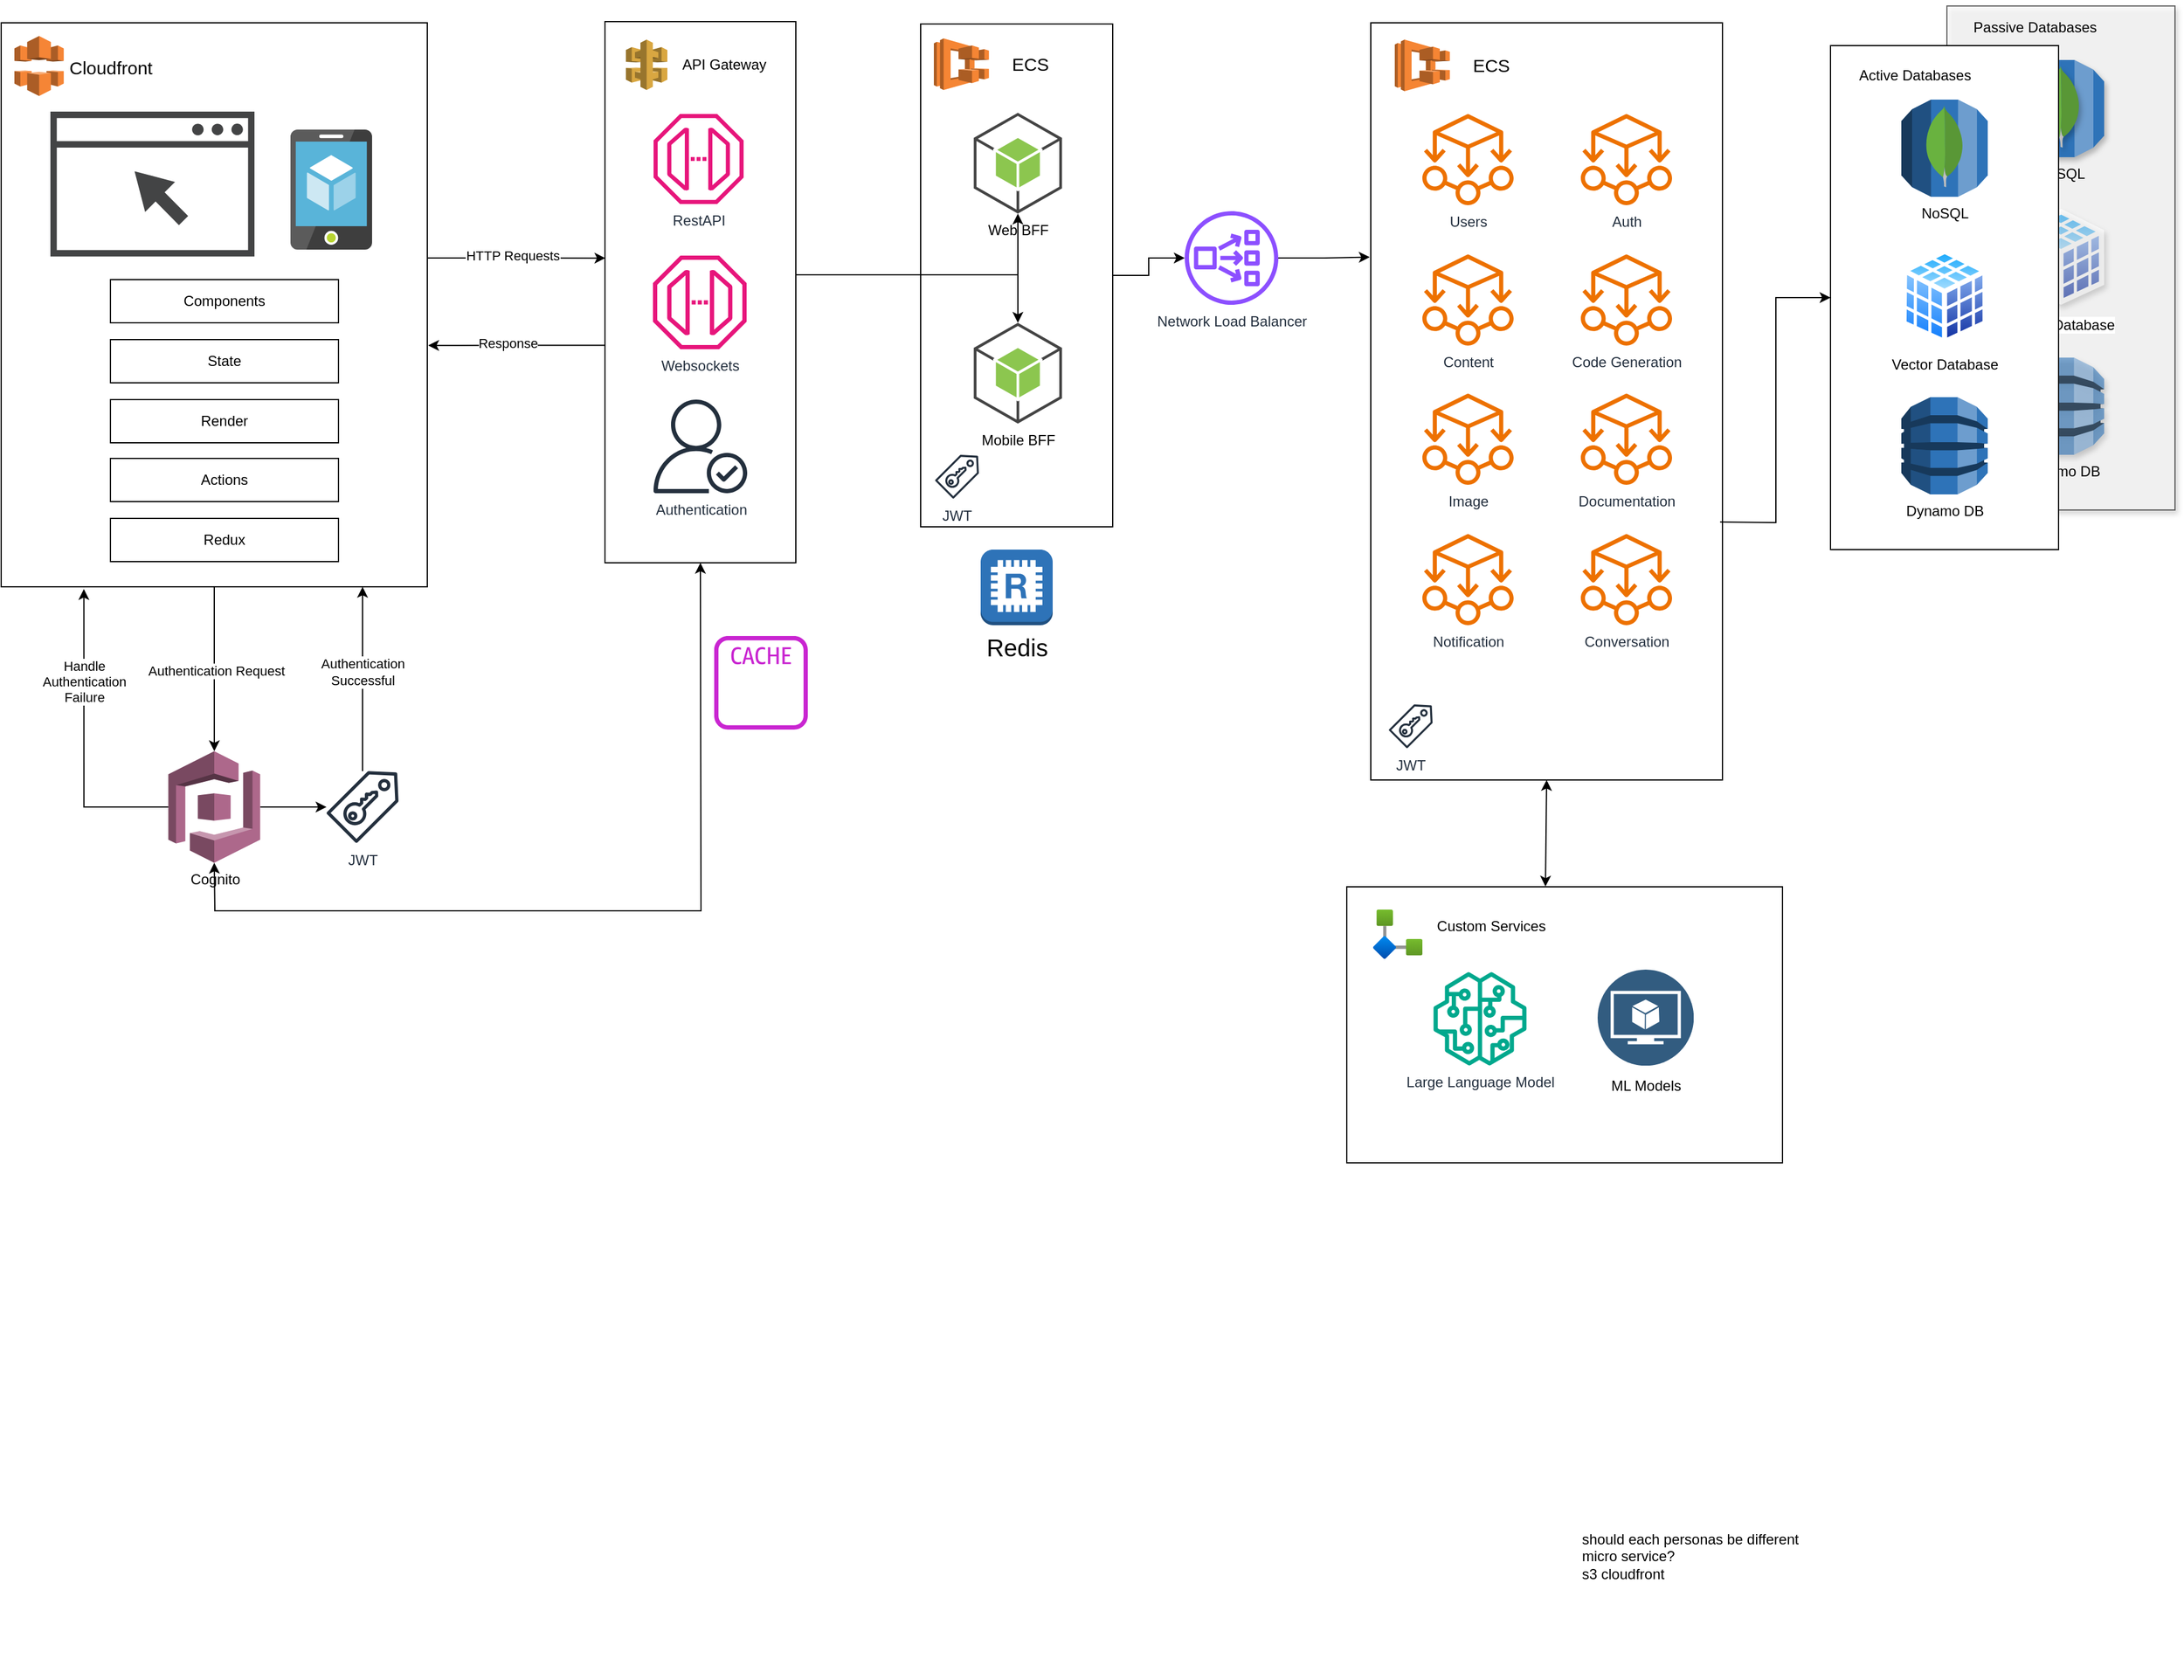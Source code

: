 <mxfile version="24.7.8">
  <diagram name="Page-1" id="gGFVpbLSIsGEdfFBn-lv">
    <mxGraphModel dx="3240" dy="2397" grid="1" gridSize="10" guides="1" tooltips="1" connect="1" arrows="1" fold="1" page="1" pageScale="1" pageWidth="850" pageHeight="1100" math="0" shadow="0">
      <root>
        <mxCell id="0" />
        <mxCell id="1" parent="0" />
        <mxCell id="NHpUfAzNajNmZHurvh5s-81" value="" style="rounded=0;whiteSpace=wrap;html=1;" vertex="1" parent="1">
          <mxGeometry x="857" y="720" width="363" height="230" as="geometry" />
        </mxCell>
        <mxCell id="NHpUfAzNajNmZHurvh5s-52" value="" style="rounded=0;whiteSpace=wrap;html=1;" vertex="1" parent="1">
          <mxGeometry x="877" width="293" height="631" as="geometry" />
        </mxCell>
        <mxCell id="NHpUfAzNajNmZHurvh5s-73" value="" style="rounded=0;whiteSpace=wrap;html=1;opacity=60;shadow=1;" vertex="1" parent="1">
          <mxGeometry x="1357" y="-14" width="190" height="420" as="geometry" />
        </mxCell>
        <mxCell id="NHpUfAzNajNmZHurvh5s-74" value="Dynamo DB" style="outlineConnect=0;dashed=0;verticalLabelPosition=bottom;verticalAlign=top;align=center;html=1;shape=mxgraph.aws3.dynamo_db;fillColor=#2E73B8;gradientColor=none;opacity=60;shadow=1;" vertex="1" parent="1">
          <mxGeometry x="1416" y="279" width="72" height="81" as="geometry" />
        </mxCell>
        <mxCell id="NHpUfAzNajNmZHurvh5s-75" value="Vector Database" style="image;aspect=fixed;perimeter=ellipsePerimeter;html=1;align=center;shadow=1;dashed=0;spacingTop=3;image=img/lib/active_directory/database_cube.svg;opacity=60;" vertex="1" parent="1">
          <mxGeometry x="1416" y="155" width="72" height="80" as="geometry" />
        </mxCell>
        <mxCell id="NHpUfAzNajNmZHurvh5s-76" value="" style="group;opacity=60;shadow=1;" vertex="1" connectable="0" parent="1">
          <mxGeometry x="1416" y="31" width="72" height="81" as="geometry" />
        </mxCell>
        <mxCell id="NHpUfAzNajNmZHurvh5s-77" value="NoSQL" style="outlineConnect=0;dashed=0;verticalLabelPosition=bottom;verticalAlign=top;align=center;html=1;shape=mxgraph.aws3.rds;fillColor=#2E73B8;gradientColor=none;shadow=1;" vertex="1" parent="NHpUfAzNajNmZHurvh5s-76">
          <mxGeometry width="72" height="81" as="geometry" />
        </mxCell>
        <mxCell id="NHpUfAzNajNmZHurvh5s-78" value="" style="dashed=0;outlineConnect=0;html=1;align=center;labelPosition=center;verticalLabelPosition=bottom;verticalAlign=top;shape=mxgraph.weblogos.mongodb;shadow=1;" vertex="1" parent="NHpUfAzNajNmZHurvh5s-76">
          <mxGeometry x="19.75" y="5" width="32.5" height="68" as="geometry" />
        </mxCell>
        <mxCell id="NHpUfAzNajNmZHurvh5s-45" style="edgeStyle=orthogonalEdgeStyle;rounded=0;orthogonalLoop=1;jettySize=auto;html=1;" edge="1" parent="1" source="8ITqKgIltGuzllzl_BjD-4" target="p12Jo6eWq1fh49Yvfcqz-121">
          <mxGeometry relative="1" as="geometry" />
        </mxCell>
        <mxCell id="8ITqKgIltGuzllzl_BjD-4" value="" style="rounded=0;whiteSpace=wrap;html=1;" parent="1" vertex="1">
          <mxGeometry x="502" y="1" width="160" height="419" as="geometry" />
        </mxCell>
        <mxCell id="8ITqKgIltGuzllzl_BjD-5" value="&lt;font style=&quot;font-size: 12px;&quot;&gt;Web BFF&lt;/font&gt;" style="outlineConnect=0;dashed=0;verticalLabelPosition=bottom;verticalAlign=top;align=center;html=1;shape=mxgraph.aws3.android;fillColor=#8CC64F;gradientColor=none;" parent="1" vertex="1">
          <mxGeometry x="546.25" y="75" width="73.5" height="84" as="geometry" />
        </mxCell>
        <mxCell id="8ITqKgIltGuzllzl_BjD-6" value="&lt;font style=&quot;font-size: 12px;&quot;&gt;Mobile BFF&lt;/font&gt;" style="outlineConnect=0;dashed=0;verticalLabelPosition=bottom;verticalAlign=top;align=center;html=1;shape=mxgraph.aws3.android;fillColor=#8CC64F;gradientColor=none;" parent="1" vertex="1">
          <mxGeometry x="546.25" y="250" width="73.5" height="84" as="geometry" />
        </mxCell>
        <mxCell id="p12Jo6eWq1fh49Yvfcqz-7" value="" style="rounded=0;whiteSpace=wrap;html=1;" parent="1" vertex="1">
          <mxGeometry x="1260" y="19" width="190" height="420" as="geometry" />
        </mxCell>
        <mxCell id="p12Jo6eWq1fh49Yvfcqz-9" value="should each personas be different micro service?&#xa;s3 cloudfront" style="text;whiteSpace=wrap;" parent="1" vertex="1">
          <mxGeometry x="1051" y="1250" width="200" height="130" as="geometry" />
        </mxCell>
        <mxCell id="p12Jo6eWq1fh49Yvfcqz-121" value="&lt;font style=&quot;font-size: 12px;&quot;&gt;Network Load Balancer&lt;/font&gt;" style="sketch=0;outlineConnect=0;fontColor=#232F3E;gradientColor=none;fillColor=#8C4FFF;strokeColor=none;dashed=0;verticalLabelPosition=bottom;verticalAlign=top;align=center;html=1;fontSize=12;fontStyle=0;aspect=fixed;pointerEvents=1;shape=mxgraph.aws4.network_load_balancer;" parent="1" vertex="1">
          <mxGeometry x="722" y="157" width="78" height="78" as="geometry" />
        </mxCell>
        <mxCell id="p12Jo6eWq1fh49Yvfcqz-138" value="" style="group" parent="1" connectable="0" vertex="1">
          <mxGeometry x="-264" width="355" height="470" as="geometry" />
        </mxCell>
        <mxCell id="p12Jo6eWq1fh49Yvfcqz-137" value="" style="rounded=0;whiteSpace=wrap;html=1;" parent="p12Jo6eWq1fh49Yvfcqz-138" vertex="1">
          <mxGeometry width="355" height="470" as="geometry" />
        </mxCell>
        <mxCell id="8ITqKgIltGuzllzl_BjD-3" value="" style="image;sketch=0;aspect=fixed;html=1;points=[];align=center;fontSize=12;image=img/lib/mscae/App_Service_Mobile_App.svg;" parent="p12Jo6eWq1fh49Yvfcqz-138" vertex="1">
          <mxGeometry x="241" y="89" width="68" height="100" as="geometry" />
        </mxCell>
        <mxCell id="p12Jo6eWq1fh49Yvfcqz-128" value="" style="group" parent="p12Jo6eWq1fh49Yvfcqz-138" connectable="0" vertex="1">
          <mxGeometry x="41" y="74" width="170" height="130" as="geometry" />
        </mxCell>
        <mxCell id="jDRazWFaXFvEp9EL-_du-8" value="" style="sketch=0;pointerEvents=1;shadow=0;dashed=0;html=1;strokeColor=none;fillColor=#434445;aspect=fixed;labelPosition=center;verticalLabelPosition=bottom;verticalAlign=top;align=center;outlineConnect=0;shape=mxgraph.vvd.web_browser;" parent="p12Jo6eWq1fh49Yvfcqz-128" vertex="1">
          <mxGeometry width="170" height="120.701" as="geometry" />
        </mxCell>
        <mxCell id="jDRazWFaXFvEp9EL-_du-9" value="" style="shape=image;verticalLabelPosition=bottom;labelBackgroundColor=default;verticalAlign=top;aspect=fixed;imageAspect=0;image=https://upload.wikimedia.org/wikipedia/commons/thumb/e/e1/Google_Chrome_icon_%28February_2022%29.svg/1200px-Google_Chrome_icon_%28February_2022%29.svg.png;" parent="p12Jo6eWq1fh49Yvfcqz-128" vertex="1">
          <mxGeometry x="22.631" y="48.75" width="37.719" height="37.719" as="geometry" />
        </mxCell>
        <mxCell id="p12Jo6eWq1fh49Yvfcqz-129" value="" style="shape=image;html=1;verticalAlign=top;verticalLabelPosition=bottom;labelBackgroundColor=#ffffff;imageAspect=0;aspect=fixed;image=https://cdn1.iconfinder.com/data/icons/unicons-line-vol-5/24/react-128.png" parent="p12Jo6eWq1fh49Yvfcqz-138" vertex="1">
          <mxGeometry x="21" y="291" width="59" height="59" as="geometry" />
        </mxCell>
        <mxCell id="p12Jo6eWq1fh49Yvfcqz-130" value="Components" style="rounded=0;whiteSpace=wrap;html=1;" parent="p12Jo6eWq1fh49Yvfcqz-138" vertex="1">
          <mxGeometry x="91" y="214" width="190" height="36" as="geometry" />
        </mxCell>
        <mxCell id="p12Jo6eWq1fh49Yvfcqz-131" value="State" style="rounded=0;whiteSpace=wrap;html=1;" parent="p12Jo6eWq1fh49Yvfcqz-138" vertex="1">
          <mxGeometry x="91" y="264" width="190" height="36" as="geometry" />
        </mxCell>
        <mxCell id="p12Jo6eWq1fh49Yvfcqz-132" value="Render" style="rounded=0;whiteSpace=wrap;html=1;" parent="p12Jo6eWq1fh49Yvfcqz-138" vertex="1">
          <mxGeometry x="91" y="314" width="190" height="36" as="geometry" />
        </mxCell>
        <mxCell id="p12Jo6eWq1fh49Yvfcqz-133" value="Actions" style="rounded=0;whiteSpace=wrap;html=1;" parent="p12Jo6eWq1fh49Yvfcqz-138" vertex="1">
          <mxGeometry x="91" y="363" width="190" height="36" as="geometry" />
        </mxCell>
        <mxCell id="p12Jo6eWq1fh49Yvfcqz-134" value="Redux" style="rounded=0;whiteSpace=wrap;html=1;" parent="p12Jo6eWq1fh49Yvfcqz-138" vertex="1">
          <mxGeometry x="91" y="413" width="190" height="36" as="geometry" />
        </mxCell>
        <mxCell id="NHpUfAzNajNmZHurvh5s-17" value="" style="outlineConnect=0;dashed=0;verticalLabelPosition=bottom;verticalAlign=top;align=center;html=1;shape=mxgraph.aws3.cloudfront;fillColor=#F58536;gradientColor=none;" vertex="1" parent="p12Jo6eWq1fh49Yvfcqz-138">
          <mxGeometry x="11" y="11" width="41.13" height="50" as="geometry" />
        </mxCell>
        <mxCell id="p12Jo6eWq1fh49Yvfcqz-115" value="" style="rounded=0;whiteSpace=wrap;html=1;container=0;" parent="1" vertex="1">
          <mxGeometry x="239" y="-1" width="159" height="451" as="geometry" />
        </mxCell>
        <mxCell id="p12Jo6eWq1fh49Yvfcqz-117" value="&lt;font style=&quot;font-size: 12px;&quot;&gt;RestAPI&lt;/font&gt;" style="sketch=0;outlineConnect=0;fontColor=#232F3E;gradientColor=none;fillColor=#E7157B;strokeColor=none;dashed=0;verticalLabelPosition=bottom;verticalAlign=top;align=center;html=1;fontSize=12;fontStyle=0;aspect=fixed;pointerEvents=1;shape=mxgraph.aws4.endpoint;container=0;" parent="1" vertex="1">
          <mxGeometry x="279.5" y="76" width="75" height="75" as="geometry" />
        </mxCell>
        <mxCell id="p12Jo6eWq1fh49Yvfcqz-118" value="&lt;font style=&quot;font-size: 12px;&quot;&gt;Websockets&lt;/font&gt;" style="sketch=0;outlineConnect=0;fontColor=#232F3E;gradientColor=none;fillColor=#E7157B;strokeColor=none;dashed=0;verticalLabelPosition=bottom;verticalAlign=top;align=center;html=1;fontSize=12;fontStyle=0;aspect=fixed;pointerEvents=1;shape=mxgraph.aws4.endpoint;container=0;" parent="1" vertex="1">
          <mxGeometry x="279" y="194" width="78" height="78" as="geometry" />
        </mxCell>
        <mxCell id="p12Jo6eWq1fh49Yvfcqz-140" value="&lt;font style=&quot;font-size: 12px;&quot;&gt;Authentication&lt;/font&gt;" style="sketch=0;outlineConnect=0;fontColor=#232F3E;gradientColor=none;fillColor=#232F3D;strokeColor=none;dashed=0;verticalLabelPosition=bottom;verticalAlign=top;align=center;html=1;fontSize=12;fontStyle=0;aspect=fixed;pointerEvents=1;shape=mxgraph.aws4.authenticated_user;" parent="1" vertex="1">
          <mxGeometry x="279.5" y="314" width="78" height="78" as="geometry" />
        </mxCell>
        <mxCell id="p12Jo6eWq1fh49Yvfcqz-143" style="edgeStyle=orthogonalEdgeStyle;rounded=0;orthogonalLoop=1;jettySize=auto;html=1;entryX=0;entryY=0.5;entryDx=0;entryDy=0;" parent="1" target="p12Jo6eWq1fh49Yvfcqz-7" edge="1">
          <mxGeometry relative="1" as="geometry">
            <mxPoint x="1168" y="416" as="sourcePoint" />
          </mxGeometry>
        </mxCell>
        <mxCell id="p12Jo6eWq1fh49Yvfcqz-147" value="" style="sketch=0;outlineConnect=0;fontColor=#232F3E;gradientColor=none;fillColor=#C925D1;strokeColor=none;dashed=0;verticalLabelPosition=bottom;verticalAlign=top;align=center;html=1;fontSize=12;fontStyle=0;aspect=fixed;pointerEvents=1;shape=mxgraph.aws4.cache_node;" parent="1" vertex="1">
          <mxGeometry x="330" y="511" width="78" height="78" as="geometry" />
        </mxCell>
        <mxCell id="p12Jo6eWq1fh49Yvfcqz-148" value="&lt;font style=&quot;font-size: 12px;&quot;&gt;JWT&lt;/font&gt;" style="sketch=0;outlineConnect=0;fontColor=#232F3E;gradientColor=none;fillColor=#232F3D;strokeColor=none;dashed=0;verticalLabelPosition=bottom;verticalAlign=top;align=center;html=1;fontSize=12;fontStyle=0;aspect=fixed;pointerEvents=1;shape=mxgraph.aws4.saml_token;" parent="1" vertex="1">
          <mxGeometry x="7" y="623.5" width="60" height="60" as="geometry" />
        </mxCell>
        <mxCell id="p12Jo6eWq1fh49Yvfcqz-149" value="&lt;font style=&quot;font-size: 20px;&quot;&gt;Redis&lt;/font&gt;" style="outlineConnect=0;dashed=0;verticalLabelPosition=bottom;verticalAlign=top;align=center;html=1;shape=mxgraph.aws3.redis;fillColor=#2E73B8;gradientColor=none;" parent="1" vertex="1">
          <mxGeometry x="552" y="439" width="60" height="63" as="geometry" />
        </mxCell>
        <mxCell id="NHpUfAzNajNmZHurvh5s-5" style="edgeStyle=orthogonalEdgeStyle;rounded=0;orthogonalLoop=1;jettySize=auto;html=1;" edge="1" parent="1" source="NHpUfAzNajNmZHurvh5s-2" target="p12Jo6eWq1fh49Yvfcqz-148">
          <mxGeometry relative="1" as="geometry" />
        </mxCell>
        <mxCell id="NHpUfAzNajNmZHurvh5s-2" value="&lt;font style=&quot;font-size: 12px;&quot;&gt;Cognito&lt;/font&gt;" style="outlineConnect=0;dashed=0;verticalLabelPosition=bottom;verticalAlign=top;align=center;html=1;shape=mxgraph.aws3.cognito;fillColor=#AD688B;gradientColor=none;" vertex="1" parent="1">
          <mxGeometry x="-124.75" y="607" width="76.5" height="93" as="geometry" />
        </mxCell>
        <mxCell id="NHpUfAzNajNmZHurvh5s-3" style="edgeStyle=orthogonalEdgeStyle;rounded=0;orthogonalLoop=1;jettySize=auto;html=1;" edge="1" parent="1" source="p12Jo6eWq1fh49Yvfcqz-137" target="NHpUfAzNajNmZHurvh5s-2">
          <mxGeometry relative="1" as="geometry" />
        </mxCell>
        <mxCell id="NHpUfAzNajNmZHurvh5s-4" value="Authentication Request" style="edgeLabel;html=1;align=center;verticalAlign=middle;resizable=0;points=[];" vertex="1" connectable="0" parent="NHpUfAzNajNmZHurvh5s-3">
          <mxGeometry x="0.021" y="1" relative="1" as="geometry">
            <mxPoint as="offset" />
          </mxGeometry>
        </mxCell>
        <mxCell id="NHpUfAzNajNmZHurvh5s-6" style="edgeStyle=orthogonalEdgeStyle;rounded=0;orthogonalLoop=1;jettySize=auto;html=1;entryX=0.848;entryY=1;entryDx=0;entryDy=0;entryPerimeter=0;" edge="1" parent="1" source="p12Jo6eWq1fh49Yvfcqz-148" target="p12Jo6eWq1fh49Yvfcqz-137">
          <mxGeometry relative="1" as="geometry" />
        </mxCell>
        <mxCell id="NHpUfAzNajNmZHurvh5s-13" value="Authentication&lt;div&gt;Successful&lt;/div&gt;" style="edgeLabel;html=1;align=center;verticalAlign=middle;resizable=0;points=[];" vertex="1" connectable="0" parent="NHpUfAzNajNmZHurvh5s-6">
          <mxGeometry x="0.15" relative="1" as="geometry">
            <mxPoint y="6" as="offset" />
          </mxGeometry>
        </mxCell>
        <mxCell id="NHpUfAzNajNmZHurvh5s-9" style="edgeStyle=orthogonalEdgeStyle;rounded=0;orthogonalLoop=1;jettySize=auto;html=1;entryX=0.194;entryY=1.004;entryDx=0;entryDy=0;entryPerimeter=0;exitX=0;exitY=0.5;exitDx=0;exitDy=0;exitPerimeter=0;" edge="1" parent="1" source="NHpUfAzNajNmZHurvh5s-2" target="p12Jo6eWq1fh49Yvfcqz-137">
          <mxGeometry relative="1" as="geometry" />
        </mxCell>
        <mxCell id="NHpUfAzNajNmZHurvh5s-11" value="Handle&lt;div&gt;Authentication&lt;/div&gt;&lt;div&gt;Failure&lt;/div&gt;" style="edgeLabel;html=1;align=center;verticalAlign=middle;resizable=0;points=[];" vertex="1" connectable="0" parent="NHpUfAzNajNmZHurvh5s-9">
          <mxGeometry x="0.39" relative="1" as="geometry">
            <mxPoint as="offset" />
          </mxGeometry>
        </mxCell>
        <mxCell id="NHpUfAzNajNmZHurvh5s-15" value="" style="outlineConnect=0;dashed=0;verticalLabelPosition=bottom;verticalAlign=top;align=center;html=1;shape=mxgraph.aws3.api_gateway;fillColor=#D9A741;gradientColor=none;" vertex="1" parent="1">
          <mxGeometry x="256.45" y="14" width="34.55" height="42" as="geometry" />
        </mxCell>
        <mxCell id="NHpUfAzNajNmZHurvh5s-16" value="&lt;font style=&quot;font-size: 12px;&quot;&gt;API Gateway&lt;/font&gt;" style="text;html=1;align=center;verticalAlign=middle;resizable=0;points=[];autosize=1;strokeColor=none;fillColor=none;" vertex="1" parent="1">
          <mxGeometry x="293" y="20" width="90" height="30" as="geometry" />
        </mxCell>
        <mxCell id="NHpUfAzNajNmZHurvh5s-18" value="&lt;font style=&quot;font-size: 15px;&quot;&gt;Cloudfront&lt;/font&gt;" style="text;html=1;align=center;verticalAlign=middle;resizable=0;points=[];autosize=1;strokeColor=none;fillColor=none;" vertex="1" parent="1">
          <mxGeometry x="-218" y="22" width="90" height="30" as="geometry" />
        </mxCell>
        <mxCell id="NHpUfAzNajNmZHurvh5s-25" value="" style="shape=image;html=1;verticalAlign=top;verticalLabelPosition=bottom;labelBackgroundColor=#ffffff;imageAspect=0;aspect=fixed;image=https://cdn4.iconfinder.com/data/icons/picons-social/57/59-play-128.png" vertex="1" parent="1">
          <mxGeometry x="27" y="16.5" width="48" height="48" as="geometry" />
        </mxCell>
        <mxCell id="NHpUfAzNajNmZHurvh5s-26" value="" style="shape=image;html=1;verticalAlign=top;verticalLabelPosition=bottom;labelBackgroundColor=#ffffff;imageAspect=0;aspect=fixed;image=https://cdn1.iconfinder.com/data/icons/ionicons-fill-vol-1/512/logo-apple-appstore-128.png" vertex="1" parent="1">
          <mxGeometry x="-33" y="16" width="48" height="48" as="geometry" />
        </mxCell>
        <mxCell id="NHpUfAzNajNmZHurvh5s-28" value="" style="endArrow=classic;startArrow=classic;html=1;rounded=0;entryX=0.5;entryY=1;entryDx=0;entryDy=0;exitX=0.5;exitY=1;exitDx=0;exitDy=0;exitPerimeter=0;" edge="1" parent="1" source="NHpUfAzNajNmZHurvh5s-2" target="p12Jo6eWq1fh49Yvfcqz-115">
          <mxGeometry width="50" height="50" relative="1" as="geometry">
            <mxPoint x="290" y="630" as="sourcePoint" />
            <mxPoint x="340" y="580" as="targetPoint" />
            <Array as="points">
              <mxPoint x="-86" y="740" />
              <mxPoint x="140" y="740" />
              <mxPoint x="319" y="740" />
            </Array>
          </mxGeometry>
        </mxCell>
        <mxCell id="NHpUfAzNajNmZHurvh5s-29" value="" style="outlineConnect=0;dashed=0;verticalLabelPosition=bottom;verticalAlign=top;align=center;html=1;shape=mxgraph.aws3.ecs;fillColor=#F58534;gradientColor=none;" vertex="1" parent="1">
          <mxGeometry x="513" y="13" width="45.87" height="43" as="geometry" />
        </mxCell>
        <mxCell id="NHpUfAzNajNmZHurvh5s-30" value="&lt;font style=&quot;font-size: 15px;&quot;&gt;ECS&lt;/font&gt;" style="text;html=1;align=center;verticalAlign=middle;resizable=0;points=[];autosize=1;strokeColor=none;fillColor=none;" vertex="1" parent="1">
          <mxGeometry x="568" y="19" width="50" height="30" as="geometry" />
        </mxCell>
        <mxCell id="NHpUfAzNajNmZHurvh5s-31" value="" style="outlineConnect=0;dashed=0;verticalLabelPosition=bottom;verticalAlign=top;align=center;html=1;shape=mxgraph.aws3.ecs;fillColor=#F58534;gradientColor=none;" vertex="1" parent="1">
          <mxGeometry x="897" y="14" width="45.87" height="43" as="geometry" />
        </mxCell>
        <mxCell id="NHpUfAzNajNmZHurvh5s-32" value="&lt;font style=&quot;font-size: 15px;&quot;&gt;ECS&lt;/font&gt;" style="text;html=1;align=center;verticalAlign=middle;resizable=0;points=[];autosize=1;strokeColor=none;fillColor=none;" vertex="1" parent="1">
          <mxGeometry x="952" y="20" width="50" height="30" as="geometry" />
        </mxCell>
        <mxCell id="NHpUfAzNajNmZHurvh5s-34" style="edgeStyle=orthogonalEdgeStyle;rounded=0;orthogonalLoop=1;jettySize=auto;html=1;entryX=0.002;entryY=0.437;entryDx=0;entryDy=0;entryPerimeter=0;" edge="1" parent="1" source="p12Jo6eWq1fh49Yvfcqz-137" target="p12Jo6eWq1fh49Yvfcqz-115">
          <mxGeometry relative="1" as="geometry">
            <Array as="points">
              <mxPoint x="160" y="196" />
              <mxPoint x="160" y="196" />
            </Array>
          </mxGeometry>
        </mxCell>
        <mxCell id="NHpUfAzNajNmZHurvh5s-35" value="HTTP Requests" style="edgeLabel;html=1;align=center;verticalAlign=middle;resizable=0;points=[];" vertex="1" connectable="0" parent="NHpUfAzNajNmZHurvh5s-34">
          <mxGeometry x="-0.041" y="2" relative="1" as="geometry">
            <mxPoint as="offset" />
          </mxGeometry>
        </mxCell>
        <mxCell id="NHpUfAzNajNmZHurvh5s-37" style="edgeStyle=orthogonalEdgeStyle;rounded=0;orthogonalLoop=1;jettySize=auto;html=1;entryX=1.002;entryY=0.572;entryDx=0;entryDy=0;entryPerimeter=0;" edge="1" parent="1" source="p12Jo6eWq1fh49Yvfcqz-115" target="p12Jo6eWq1fh49Yvfcqz-137">
          <mxGeometry relative="1" as="geometry">
            <Array as="points">
              <mxPoint x="165" y="269" />
            </Array>
          </mxGeometry>
        </mxCell>
        <mxCell id="NHpUfAzNajNmZHurvh5s-38" value="Response" style="edgeLabel;html=1;align=center;verticalAlign=middle;resizable=0;points=[];" vertex="1" connectable="0" parent="NHpUfAzNajNmZHurvh5s-37">
          <mxGeometry x="0.099" y="-2" relative="1" as="geometry">
            <mxPoint as="offset" />
          </mxGeometry>
        </mxCell>
        <mxCell id="NHpUfAzNajNmZHurvh5s-40" style="edgeStyle=orthogonalEdgeStyle;rounded=0;orthogonalLoop=1;jettySize=auto;html=1;entryX=0.5;entryY=1;entryDx=0;entryDy=0;entryPerimeter=0;" edge="1" parent="1" source="p12Jo6eWq1fh49Yvfcqz-115" target="8ITqKgIltGuzllzl_BjD-5">
          <mxGeometry relative="1" as="geometry">
            <Array as="points">
              <mxPoint x="583" y="210" />
            </Array>
          </mxGeometry>
        </mxCell>
        <mxCell id="NHpUfAzNajNmZHurvh5s-41" style="edgeStyle=orthogonalEdgeStyle;rounded=0;orthogonalLoop=1;jettySize=auto;html=1;entryX=0.5;entryY=0;entryDx=0;entryDy=0;entryPerimeter=0;" edge="1" parent="1" source="p12Jo6eWq1fh49Yvfcqz-115" target="8ITqKgIltGuzllzl_BjD-6">
          <mxGeometry relative="1" as="geometry">
            <Array as="points">
              <mxPoint x="583" y="210" />
            </Array>
          </mxGeometry>
        </mxCell>
        <mxCell id="NHpUfAzNajNmZHurvh5s-44" style="edgeStyle=orthogonalEdgeStyle;rounded=0;orthogonalLoop=1;jettySize=auto;html=1;entryX=-0.003;entryY=0.234;entryDx=0;entryDy=0;entryPerimeter=0;" edge="1" parent="1" source="p12Jo6eWq1fh49Yvfcqz-121">
          <mxGeometry relative="1" as="geometry">
            <mxPoint x="876.127" y="195.22" as="targetPoint" />
          </mxGeometry>
        </mxCell>
        <mxCell id="NHpUfAzNajNmZHurvh5s-46" value="&lt;font style=&quot;font-size: 12px;&quot;&gt;JWT&lt;/font&gt;" style="sketch=0;outlineConnect=0;fontColor=#232F3E;gradientColor=none;fillColor=#232F3D;strokeColor=none;dashed=0;verticalLabelPosition=bottom;verticalAlign=top;align=center;html=1;fontSize=12;fontStyle=0;aspect=fixed;pointerEvents=1;shape=mxgraph.aws4.saml_token;" vertex="1" parent="1">
          <mxGeometry x="514" y="360" width="36.5" height="36.5" as="geometry" />
        </mxCell>
        <mxCell id="NHpUfAzNajNmZHurvh5s-47" value="&lt;font style=&quot;font-size: 12px;&quot;&gt;JWT&lt;/font&gt;" style="sketch=0;outlineConnect=0;fontColor=#232F3E;gradientColor=none;fillColor=#232F3D;strokeColor=none;dashed=0;verticalLabelPosition=bottom;verticalAlign=top;align=center;html=1;fontSize=12;fontStyle=0;aspect=fixed;pointerEvents=1;shape=mxgraph.aws4.saml_token;" vertex="1" parent="1">
          <mxGeometry x="892" y="568" width="36.5" height="36.5" as="geometry" />
        </mxCell>
        <mxCell id="NHpUfAzNajNmZHurvh5s-57" value="Dynamo DB" style="outlineConnect=0;dashed=0;verticalLabelPosition=bottom;verticalAlign=top;align=center;html=1;shape=mxgraph.aws3.dynamo_db;fillColor=#2E73B8;gradientColor=none;" vertex="1" parent="1">
          <mxGeometry x="1319" y="312" width="72" height="81" as="geometry" />
        </mxCell>
        <mxCell id="NHpUfAzNajNmZHurvh5s-59" value="Vector Database" style="image;aspect=fixed;perimeter=ellipsePerimeter;html=1;align=center;shadow=0;dashed=0;spacingTop=3;image=img/lib/active_directory/database_cube.svg;" vertex="1" parent="1">
          <mxGeometry x="1319" y="188" width="72" height="80" as="geometry" />
        </mxCell>
        <mxCell id="NHpUfAzNajNmZHurvh5s-64" value="" style="group" vertex="1" connectable="0" parent="1">
          <mxGeometry x="1319" y="64" width="72" height="81" as="geometry" />
        </mxCell>
        <mxCell id="NHpUfAzNajNmZHurvh5s-55" value="NoSQL" style="outlineConnect=0;dashed=0;verticalLabelPosition=bottom;verticalAlign=top;align=center;html=1;shape=mxgraph.aws3.rds;fillColor=#2E73B8;gradientColor=none;" vertex="1" parent="NHpUfAzNajNmZHurvh5s-64">
          <mxGeometry width="72" height="81" as="geometry" />
        </mxCell>
        <mxCell id="NHpUfAzNajNmZHurvh5s-63" value="" style="dashed=0;outlineConnect=0;html=1;align=center;labelPosition=center;verticalLabelPosition=bottom;verticalAlign=top;shape=mxgraph.weblogos.mongodb" vertex="1" parent="NHpUfAzNajNmZHurvh5s-64">
          <mxGeometry x="19.75" y="5" width="32.5" height="68" as="geometry" />
        </mxCell>
        <mxCell id="NHpUfAzNajNmZHurvh5s-79" value="Active Databases" style="text;html=1;align=center;verticalAlign=middle;resizable=0;points=[];autosize=1;strokeColor=none;fillColor=none;" vertex="1" parent="1">
          <mxGeometry x="1270" y="29" width="120" height="30" as="geometry" />
        </mxCell>
        <mxCell id="NHpUfAzNajNmZHurvh5s-80" value="Passive Databases" style="text;html=1;align=center;verticalAlign=middle;resizable=0;points=[];autosize=1;strokeColor=none;fillColor=none;" vertex="1" parent="1">
          <mxGeometry x="1365" y="-11" width="130" height="30" as="geometry" />
        </mxCell>
        <mxCell id="p12Jo6eWq1fh49Yvfcqz-145" value="&lt;font style=&quot;font-size: 12px;&quot;&gt;Large Language Model&lt;/font&gt;" style="sketch=0;outlineConnect=0;fontColor=#232F3E;gradientColor=none;fillColor=#01A88D;strokeColor=none;dashed=0;verticalLabelPosition=bottom;verticalAlign=top;align=center;html=1;fontSize=12;fontStyle=0;aspect=fixed;pointerEvents=1;shape=mxgraph.aws4.sagemaker_model;" parent="1" vertex="1">
          <mxGeometry x="929" y="791" width="78" height="78" as="geometry" />
        </mxCell>
        <mxCell id="p12Jo6eWq1fh49Yvfcqz-86" value="&lt;font style=&quot;font-size: 12px;&quot;&gt;Users&lt;/font&gt;" style="sketch=0;outlineConnect=0;fontColor=#232F3E;gradientColor=none;fillColor=#ED7100;strokeColor=none;dashed=0;verticalLabelPosition=bottom;verticalAlign=top;align=center;html=1;fontSize=12;fontStyle=0;aspect=fixed;pointerEvents=1;shape=mxgraph.aws4.ec2_aws_microservice_extractor_for_net;flipH=1;" parent="1" vertex="1">
          <mxGeometry x="920" y="76" width="76" height="76" as="geometry" />
        </mxCell>
        <mxCell id="p12Jo6eWq1fh49Yvfcqz-88" value="&lt;font style=&quot;font-size: 12px;&quot;&gt;Auth&lt;/font&gt;" style="sketch=0;outlineConnect=0;fontColor=#232F3E;gradientColor=none;fillColor=#ED7100;strokeColor=none;dashed=0;verticalLabelPosition=bottom;verticalAlign=top;align=center;html=1;fontSize=12;fontStyle=0;aspect=fixed;pointerEvents=1;shape=mxgraph.aws4.ec2_aws_microservice_extractor_for_net;flipH=1;" parent="1" vertex="1">
          <mxGeometry x="1052" y="76" width="76" height="76" as="geometry" />
        </mxCell>
        <mxCell id="p12Jo6eWq1fh49Yvfcqz-92" value="&lt;font style=&quot;font-size: 12px;&quot;&gt;Content&lt;/font&gt;" style="sketch=0;outlineConnect=0;fontColor=#232F3E;gradientColor=none;fillColor=#ED7100;strokeColor=none;dashed=0;verticalLabelPosition=bottom;verticalAlign=top;align=center;html=1;fontSize=12;fontStyle=0;aspect=fixed;pointerEvents=1;shape=mxgraph.aws4.ec2_aws_microservice_extractor_for_net;flipH=1;" parent="1" vertex="1">
          <mxGeometry x="920" y="193" width="76" height="76" as="geometry" />
        </mxCell>
        <mxCell id="p12Jo6eWq1fh49Yvfcqz-94" value="&lt;font style=&quot;font-size: 12px;&quot;&gt;Code Generation&lt;/font&gt;" style="sketch=0;outlineConnect=0;fontColor=#232F3E;gradientColor=none;fillColor=#ED7100;strokeColor=none;dashed=0;verticalLabelPosition=bottom;verticalAlign=top;align=center;html=1;fontSize=12;fontStyle=0;aspect=fixed;pointerEvents=1;shape=mxgraph.aws4.ec2_aws_microservice_extractor_for_net;flipH=1;" parent="1" vertex="1">
          <mxGeometry x="1052" y="193" width="76" height="76" as="geometry" />
        </mxCell>
        <mxCell id="p12Jo6eWq1fh49Yvfcqz-98" value="&lt;font style=&quot;font-size: 12px;&quot;&gt;Documentation&lt;/font&gt;" style="sketch=0;outlineConnect=0;fontColor=#232F3E;gradientColor=none;fillColor=#ED7100;strokeColor=none;dashed=0;verticalLabelPosition=bottom;verticalAlign=top;align=center;html=1;fontSize=12;fontStyle=0;aspect=fixed;pointerEvents=1;shape=mxgraph.aws4.ec2_aws_microservice_extractor_for_net;flipH=1;" parent="1" vertex="1">
          <mxGeometry x="1052" y="309" width="76" height="76" as="geometry" />
        </mxCell>
        <mxCell id="p12Jo6eWq1fh49Yvfcqz-96" value="&lt;font style=&quot;font-size: 12px;&quot;&gt;Image&lt;/font&gt;" style="sketch=0;outlineConnect=0;fontColor=#232F3E;gradientColor=none;fillColor=#ED7100;strokeColor=none;dashed=0;verticalLabelPosition=bottom;verticalAlign=top;align=center;html=1;fontSize=12;fontStyle=0;aspect=fixed;pointerEvents=1;shape=mxgraph.aws4.ec2_aws_microservice_extractor_for_net;flipH=1;" parent="1" vertex="1">
          <mxGeometry x="920" y="309" width="76" height="76" as="geometry" />
        </mxCell>
        <mxCell id="p12Jo6eWq1fh49Yvfcqz-106" value="&lt;font style=&quot;font-size: 12px;&quot;&gt;Notification&lt;/font&gt;" style="sketch=0;outlineConnect=0;fontColor=#232F3E;gradientColor=none;fillColor=#ED7100;strokeColor=none;dashed=0;verticalLabelPosition=bottom;verticalAlign=top;align=center;html=1;fontSize=12;fontStyle=0;aspect=fixed;pointerEvents=1;shape=mxgraph.aws4.ec2_aws_microservice_extractor_for_net;flipH=1;" parent="1" vertex="1">
          <mxGeometry x="920" y="426" width="76" height="76" as="geometry" />
        </mxCell>
        <mxCell id="p12Jo6eWq1fh49Yvfcqz-102" value="&lt;font style=&quot;font-size: 12px;&quot;&gt;Conversation&lt;/font&gt;" style="sketch=0;outlineConnect=0;fontColor=#232F3E;gradientColor=none;fillColor=#ED7100;strokeColor=none;dashed=0;verticalLabelPosition=bottom;verticalAlign=top;align=center;html=1;fontSize=12;fontStyle=0;aspect=fixed;pointerEvents=1;shape=mxgraph.aws4.ec2_aws_microservice_extractor_for_net;flipH=1;" parent="1" vertex="1">
          <mxGeometry x="1052" y="426" width="76" height="76" as="geometry" />
        </mxCell>
        <mxCell id="NHpUfAzNajNmZHurvh5s-83" value="&lt;font color=&quot;#000000&quot;&gt;ML Models&lt;/font&gt;" style="image;aspect=fixed;perimeter=ellipsePerimeter;html=1;align=center;shadow=0;dashed=0;fontColor=#4277BB;labelBackgroundColor=default;fontSize=12;spacingTop=3;image=img/lib/ibm/data/model.svg;" vertex="1" parent="1">
          <mxGeometry x="1066" y="789" width="80" height="80" as="geometry" />
        </mxCell>
        <mxCell id="NHpUfAzNajNmZHurvh5s-84" value="" style="image;aspect=fixed;html=1;points=[];align=center;fontSize=12;image=img/lib/azure2/integration/Logic_Apps_Custom_Connector.svg;" vertex="1" parent="1">
          <mxGeometry x="879" y="739" width="41" height="41" as="geometry" />
        </mxCell>
        <mxCell id="NHpUfAzNajNmZHurvh5s-85" value="Custom Services" style="text;html=1;align=center;verticalAlign=middle;resizable=0;points=[];autosize=1;strokeColor=none;fillColor=none;" vertex="1" parent="1">
          <mxGeometry x="922" y="738" width="110" height="30" as="geometry" />
        </mxCell>
        <mxCell id="NHpUfAzNajNmZHurvh5s-88" value="" style="endArrow=classic;startArrow=classic;html=1;rounded=0;entryX=0.5;entryY=1;entryDx=0;entryDy=0;exitX=0.456;exitY=-0.001;exitDx=0;exitDy=0;exitPerimeter=0;" edge="1" parent="1" source="NHpUfAzNajNmZHurvh5s-81" target="NHpUfAzNajNmZHurvh5s-52">
          <mxGeometry width="50" height="50" relative="1" as="geometry">
            <mxPoint x="990" y="750" as="sourcePoint" />
            <mxPoint x="1040" y="700" as="targetPoint" />
          </mxGeometry>
        </mxCell>
      </root>
    </mxGraphModel>
  </diagram>
</mxfile>
